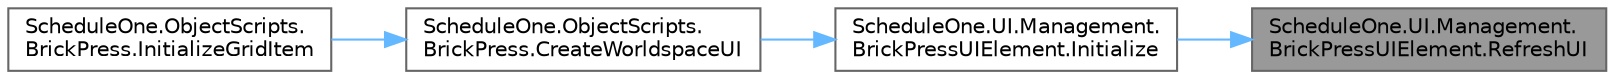 digraph "ScheduleOne.UI.Management.BrickPressUIElement.RefreshUI"
{
 // LATEX_PDF_SIZE
  bgcolor="transparent";
  edge [fontname=Helvetica,fontsize=10,labelfontname=Helvetica,labelfontsize=10];
  node [fontname=Helvetica,fontsize=10,shape=box,height=0.2,width=0.4];
  rankdir="RL";
  Node1 [id="Node000001",label="ScheduleOne.UI.Management.\lBrickPressUIElement.RefreshUI",height=0.2,width=0.4,color="gray40", fillcolor="grey60", style="filled", fontcolor="black",tooltip=" "];
  Node1 -> Node2 [id="edge1_Node000001_Node000002",dir="back",color="steelblue1",style="solid",tooltip=" "];
  Node2 [id="Node000002",label="ScheduleOne.UI.Management.\lBrickPressUIElement.Initialize",height=0.2,width=0.4,color="grey40", fillcolor="white", style="filled",URL="$class_schedule_one_1_1_u_i_1_1_management_1_1_brick_press_u_i_element.html#a543b4904791920ba3a2a421a6d1cb5ac",tooltip=" "];
  Node2 -> Node3 [id="edge2_Node000002_Node000003",dir="back",color="steelblue1",style="solid",tooltip=" "];
  Node3 [id="Node000003",label="ScheduleOne.ObjectScripts.\lBrickPress.CreateWorldspaceUI",height=0.2,width=0.4,color="grey40", fillcolor="white", style="filled",URL="$class_schedule_one_1_1_object_scripts_1_1_brick_press.html#aaa16b0e63d5816c7148a9422421b2c96",tooltip=" "];
  Node3 -> Node4 [id="edge3_Node000003_Node000004",dir="back",color="steelblue1",style="solid",tooltip=" "];
  Node4 [id="Node000004",label="ScheduleOne.ObjectScripts.\lBrickPress.InitializeGridItem",height=0.2,width=0.4,color="grey40", fillcolor="white", style="filled",URL="$class_schedule_one_1_1_object_scripts_1_1_brick_press.html#a04f20fef65ec83d1e471338fd0f61b17",tooltip=" "];
}

